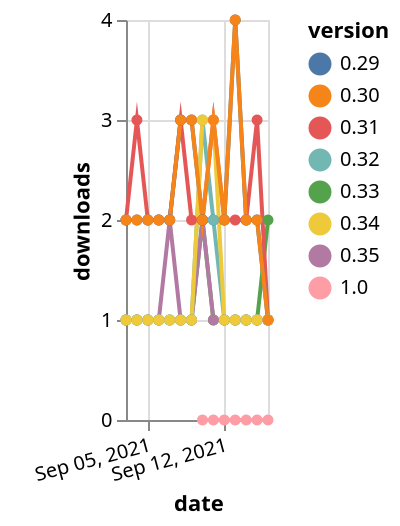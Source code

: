 {"$schema": "https://vega.github.io/schema/vega-lite/v5.json", "description": "A simple bar chart with embedded data.", "data": {"values": [{"date": "2021-09-03", "total": 256, "delta": 1, "version": "0.33"}, {"date": "2021-09-04", "total": 257, "delta": 1, "version": "0.33"}, {"date": "2021-09-05", "total": 258, "delta": 1, "version": "0.33"}, {"date": "2021-09-06", "total": 259, "delta": 1, "version": "0.33"}, {"date": "2021-09-07", "total": 260, "delta": 1, "version": "0.33"}, {"date": "2021-09-08", "total": 261, "delta": 1, "version": "0.33"}, {"date": "2021-09-09", "total": 262, "delta": 1, "version": "0.33"}, {"date": "2021-09-10", "total": 264, "delta": 2, "version": "0.33"}, {"date": "2021-09-11", "total": 265, "delta": 1, "version": "0.33"}, {"date": "2021-09-12", "total": 266, "delta": 1, "version": "0.33"}, {"date": "2021-09-13", "total": 267, "delta": 1, "version": "0.33"}, {"date": "2021-09-14", "total": 268, "delta": 1, "version": "0.33"}, {"date": "2021-09-15", "total": 269, "delta": 1, "version": "0.33"}, {"date": "2021-09-16", "total": 271, "delta": 2, "version": "0.33"}, {"date": "2021-09-03", "total": 159, "delta": 1, "version": "0.35"}, {"date": "2021-09-04", "total": 160, "delta": 1, "version": "0.35"}, {"date": "2021-09-05", "total": 161, "delta": 1, "version": "0.35"}, {"date": "2021-09-06", "total": 162, "delta": 1, "version": "0.35"}, {"date": "2021-09-07", "total": 164, "delta": 2, "version": "0.35"}, {"date": "2021-09-08", "total": 165, "delta": 1, "version": "0.35"}, {"date": "2021-09-09", "total": 166, "delta": 1, "version": "0.35"}, {"date": "2021-09-10", "total": 168, "delta": 2, "version": "0.35"}, {"date": "2021-09-11", "total": 169, "delta": 1, "version": "0.35"}, {"date": "2021-09-12", "total": 170, "delta": 1, "version": "0.35"}, {"date": "2021-09-13", "total": 171, "delta": 1, "version": "0.35"}, {"date": "2021-09-14", "total": 172, "delta": 1, "version": "0.35"}, {"date": "2021-09-15", "total": 173, "delta": 1, "version": "0.35"}, {"date": "2021-09-16", "total": 174, "delta": 1, "version": "0.35"}, {"date": "2021-09-03", "total": 2242, "delta": 2, "version": "0.31"}, {"date": "2021-09-04", "total": 2245, "delta": 3, "version": "0.31"}, {"date": "2021-09-05", "total": 2247, "delta": 2, "version": "0.31"}, {"date": "2021-09-06", "total": 2249, "delta": 2, "version": "0.31"}, {"date": "2021-09-07", "total": 2251, "delta": 2, "version": "0.31"}, {"date": "2021-09-08", "total": 2254, "delta": 3, "version": "0.31"}, {"date": "2021-09-09", "total": 2256, "delta": 2, "version": "0.31"}, {"date": "2021-09-10", "total": 2258, "delta": 2, "version": "0.31"}, {"date": "2021-09-11", "total": 2261, "delta": 3, "version": "0.31"}, {"date": "2021-09-12", "total": 2263, "delta": 2, "version": "0.31"}, {"date": "2021-09-13", "total": 2265, "delta": 2, "version": "0.31"}, {"date": "2021-09-14", "total": 2267, "delta": 2, "version": "0.31"}, {"date": "2021-09-15", "total": 2270, "delta": 3, "version": "0.31"}, {"date": "2021-09-16", "total": 2271, "delta": 1, "version": "0.31"}, {"date": "2021-09-03", "total": 2336, "delta": 2, "version": "0.29"}, {"date": "2021-09-04", "total": 2338, "delta": 2, "version": "0.29"}, {"date": "2021-09-05", "total": 2340, "delta": 2, "version": "0.29"}, {"date": "2021-09-06", "total": 2342, "delta": 2, "version": "0.29"}, {"date": "2021-09-07", "total": 2344, "delta": 2, "version": "0.29"}, {"date": "2021-09-08", "total": 2347, "delta": 3, "version": "0.29"}, {"date": "2021-09-09", "total": 2350, "delta": 3, "version": "0.29"}, {"date": "2021-09-10", "total": 2352, "delta": 2, "version": "0.29"}, {"date": "2021-09-11", "total": 2354, "delta": 2, "version": "0.29"}, {"date": "2021-09-12", "total": 2356, "delta": 2, "version": "0.29"}, {"date": "2021-09-13", "total": 2360, "delta": 4, "version": "0.29"}, {"date": "2021-09-14", "total": 2362, "delta": 2, "version": "0.29"}, {"date": "2021-09-15", "total": 2364, "delta": 2, "version": "0.29"}, {"date": "2021-09-16", "total": 2365, "delta": 1, "version": "0.29"}, {"date": "2021-09-03", "total": 449, "delta": 1, "version": "0.32"}, {"date": "2021-09-04", "total": 450, "delta": 1, "version": "0.32"}, {"date": "2021-09-05", "total": 451, "delta": 1, "version": "0.32"}, {"date": "2021-09-06", "total": 452, "delta": 1, "version": "0.32"}, {"date": "2021-09-07", "total": 453, "delta": 1, "version": "0.32"}, {"date": "2021-09-08", "total": 454, "delta": 1, "version": "0.32"}, {"date": "2021-09-09", "total": 455, "delta": 1, "version": "0.32"}, {"date": "2021-09-10", "total": 458, "delta": 3, "version": "0.32"}, {"date": "2021-09-11", "total": 460, "delta": 2, "version": "0.32"}, {"date": "2021-09-12", "total": 461, "delta": 1, "version": "0.32"}, {"date": "2021-09-13", "total": 462, "delta": 1, "version": "0.32"}, {"date": "2021-09-14", "total": 463, "delta": 1, "version": "0.32"}, {"date": "2021-09-15", "total": 464, "delta": 1, "version": "0.32"}, {"date": "2021-09-16", "total": 465, "delta": 1, "version": "0.32"}, {"date": "2021-09-03", "total": 348, "delta": 1, "version": "0.34"}, {"date": "2021-09-04", "total": 349, "delta": 1, "version": "0.34"}, {"date": "2021-09-05", "total": 350, "delta": 1, "version": "0.34"}, {"date": "2021-09-06", "total": 351, "delta": 1, "version": "0.34"}, {"date": "2021-09-07", "total": 352, "delta": 1, "version": "0.34"}, {"date": "2021-09-08", "total": 353, "delta": 1, "version": "0.34"}, {"date": "2021-09-09", "total": 354, "delta": 1, "version": "0.34"}, {"date": "2021-09-10", "total": 357, "delta": 3, "version": "0.34"}, {"date": "2021-09-11", "total": 360, "delta": 3, "version": "0.34"}, {"date": "2021-09-12", "total": 361, "delta": 1, "version": "0.34"}, {"date": "2021-09-13", "total": 362, "delta": 1, "version": "0.34"}, {"date": "2021-09-14", "total": 363, "delta": 1, "version": "0.34"}, {"date": "2021-09-15", "total": 364, "delta": 1, "version": "0.34"}, {"date": "2021-09-16", "total": 365, "delta": 1, "version": "0.34"}, {"date": "2021-09-10", "total": 4, "delta": 0, "version": "1.0"}, {"date": "2021-09-11", "total": 10, "delta": 0, "version": "1.0"}, {"date": "2021-09-12", "total": 15, "delta": 0, "version": "1.0"}, {"date": "2021-09-13", "total": 18, "delta": 0, "version": "1.0"}, {"date": "2021-09-14", "total": 21, "delta": 0, "version": "1.0"}, {"date": "2021-09-15", "total": 23, "delta": 0, "version": "1.0"}, {"date": "2021-09-16", "total": 25, "delta": 0, "version": "1.0"}, {"date": "2021-09-03", "total": 2354, "delta": 2, "version": "0.30"}, {"date": "2021-09-04", "total": 2356, "delta": 2, "version": "0.30"}, {"date": "2021-09-05", "total": 2358, "delta": 2, "version": "0.30"}, {"date": "2021-09-06", "total": 2360, "delta": 2, "version": "0.30"}, {"date": "2021-09-07", "total": 2362, "delta": 2, "version": "0.30"}, {"date": "2021-09-08", "total": 2365, "delta": 3, "version": "0.30"}, {"date": "2021-09-09", "total": 2368, "delta": 3, "version": "0.30"}, {"date": "2021-09-10", "total": 2370, "delta": 2, "version": "0.30"}, {"date": "2021-09-11", "total": 2373, "delta": 3, "version": "0.30"}, {"date": "2021-09-12", "total": 2375, "delta": 2, "version": "0.30"}, {"date": "2021-09-13", "total": 2379, "delta": 4, "version": "0.30"}, {"date": "2021-09-14", "total": 2381, "delta": 2, "version": "0.30"}, {"date": "2021-09-15", "total": 2383, "delta": 2, "version": "0.30"}, {"date": "2021-09-16", "total": 2384, "delta": 1, "version": "0.30"}]}, "width": "container", "mark": {"type": "line", "point": {"filled": true}}, "encoding": {"x": {"field": "date", "type": "temporal", "timeUnit": "yearmonthdate", "title": "date", "axis": {"labelAngle": -15}}, "y": {"field": "delta", "type": "quantitative", "title": "downloads"}, "color": {"field": "version", "type": "nominal"}, "tooltip": {"field": "delta"}}}